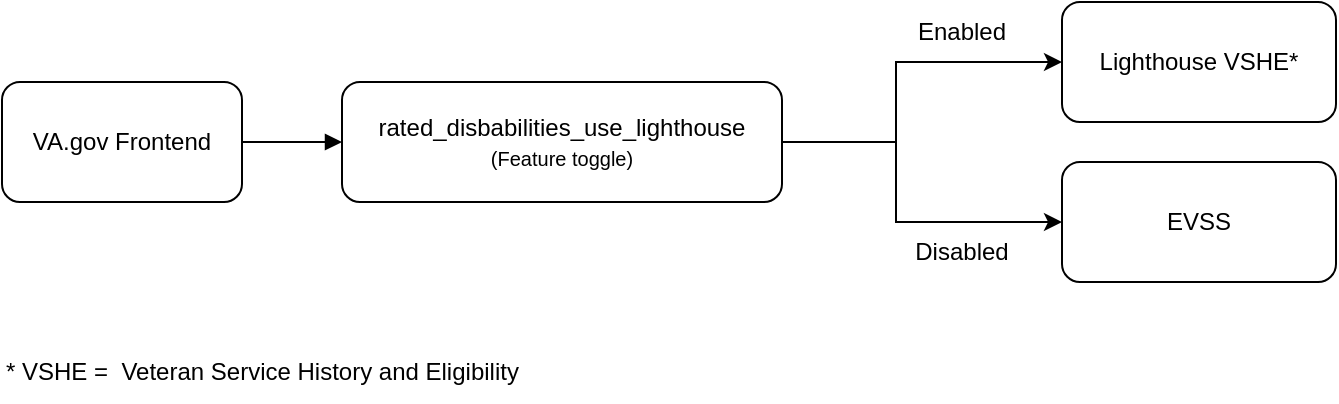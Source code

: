 <mxfile version="24.0.7" type="device">
  <diagram id="C5RBs43oDa-KdzZeNtuy" name="Page-1">
    <mxGraphModel dx="958" dy="1316" grid="0" gridSize="10" guides="1" tooltips="1" connect="1" arrows="1" fold="1" page="1" pageScale="1" pageWidth="827" pageHeight="1169" math="0" shadow="0">
      <root>
        <mxCell id="WIyWlLk6GJQsqaUBKTNV-0" />
        <mxCell id="WIyWlLk6GJQsqaUBKTNV-1" parent="WIyWlLk6GJQsqaUBKTNV-0" />
        <mxCell id="AQDEDZSOGcC9H5lW4dlP-2" value="" style="edgeStyle=orthogonalEdgeStyle;rounded=0;orthogonalLoop=1;jettySize=auto;html=1;endArrow=block;endFill=1;" edge="1" parent="WIyWlLk6GJQsqaUBKTNV-1" source="AQDEDZSOGcC9H5lW4dlP-0" target="AQDEDZSOGcC9H5lW4dlP-1">
          <mxGeometry relative="1" as="geometry" />
        </mxCell>
        <mxCell id="AQDEDZSOGcC9H5lW4dlP-0" value="VA.gov Frontend" style="rounded=1;whiteSpace=wrap;html=1;" vertex="1" parent="WIyWlLk6GJQsqaUBKTNV-1">
          <mxGeometry x="80" y="110" width="120" height="60" as="geometry" />
        </mxCell>
        <mxCell id="AQDEDZSOGcC9H5lW4dlP-14" style="edgeStyle=orthogonalEdgeStyle;rounded=0;orthogonalLoop=1;jettySize=auto;html=1;entryX=0;entryY=0.5;entryDx=0;entryDy=0;" edge="1" parent="WIyWlLk6GJQsqaUBKTNV-1" source="AQDEDZSOGcC9H5lW4dlP-1" target="AQDEDZSOGcC9H5lW4dlP-3">
          <mxGeometry relative="1" as="geometry">
            <Array as="points">
              <mxPoint x="527" y="140" />
              <mxPoint x="527" y="100" />
            </Array>
          </mxGeometry>
        </mxCell>
        <mxCell id="AQDEDZSOGcC9H5lW4dlP-15" style="edgeStyle=orthogonalEdgeStyle;rounded=0;orthogonalLoop=1;jettySize=auto;html=1;entryX=0;entryY=0.5;entryDx=0;entryDy=0;" edge="1" parent="WIyWlLk6GJQsqaUBKTNV-1" source="AQDEDZSOGcC9H5lW4dlP-1" target="AQDEDZSOGcC9H5lW4dlP-4">
          <mxGeometry relative="1" as="geometry">
            <Array as="points">
              <mxPoint x="527" y="140" />
              <mxPoint x="527" y="180" />
            </Array>
          </mxGeometry>
        </mxCell>
        <mxCell id="AQDEDZSOGcC9H5lW4dlP-1" value="rated_disbabilities_use_lighthouse&lt;div&gt;&lt;font style=&quot;font-size: 10px;&quot;&gt;(Feature toggle)&lt;/font&gt;&lt;/div&gt;" style="rounded=1;whiteSpace=wrap;html=1;" vertex="1" parent="WIyWlLk6GJQsqaUBKTNV-1">
          <mxGeometry x="250" y="110" width="220" height="60" as="geometry" />
        </mxCell>
        <mxCell id="AQDEDZSOGcC9H5lW4dlP-3" value="Lighthouse VSHE*" style="rounded=1;whiteSpace=wrap;html=1;" vertex="1" parent="WIyWlLk6GJQsqaUBKTNV-1">
          <mxGeometry x="610" y="70" width="137" height="60" as="geometry" />
        </mxCell>
        <mxCell id="AQDEDZSOGcC9H5lW4dlP-4" value="EVSS" style="rounded=1;whiteSpace=wrap;html=1;" vertex="1" parent="WIyWlLk6GJQsqaUBKTNV-1">
          <mxGeometry x="610" y="150" width="137" height="60" as="geometry" />
        </mxCell>
        <mxCell id="AQDEDZSOGcC9H5lW4dlP-8" value="Enabled" style="text;html=1;align=center;verticalAlign=middle;whiteSpace=wrap;rounded=0;" vertex="1" parent="WIyWlLk6GJQsqaUBKTNV-1">
          <mxGeometry x="530" y="70" width="60" height="30" as="geometry" />
        </mxCell>
        <mxCell id="AQDEDZSOGcC9H5lW4dlP-10" value="Disabled" style="text;html=1;align=center;verticalAlign=middle;whiteSpace=wrap;rounded=0;" vertex="1" parent="WIyWlLk6GJQsqaUBKTNV-1">
          <mxGeometry x="530" y="180" width="60" height="30" as="geometry" />
        </mxCell>
        <mxCell id="AQDEDZSOGcC9H5lW4dlP-13" value="* VSHE =&amp;nbsp; Veteran Service History and Eligibility" style="text;html=1;align=left;verticalAlign=middle;whiteSpace=wrap;rounded=0;" vertex="1" parent="WIyWlLk6GJQsqaUBKTNV-1">
          <mxGeometry x="80" y="240" width="260" height="30" as="geometry" />
        </mxCell>
      </root>
    </mxGraphModel>
  </diagram>
</mxfile>
